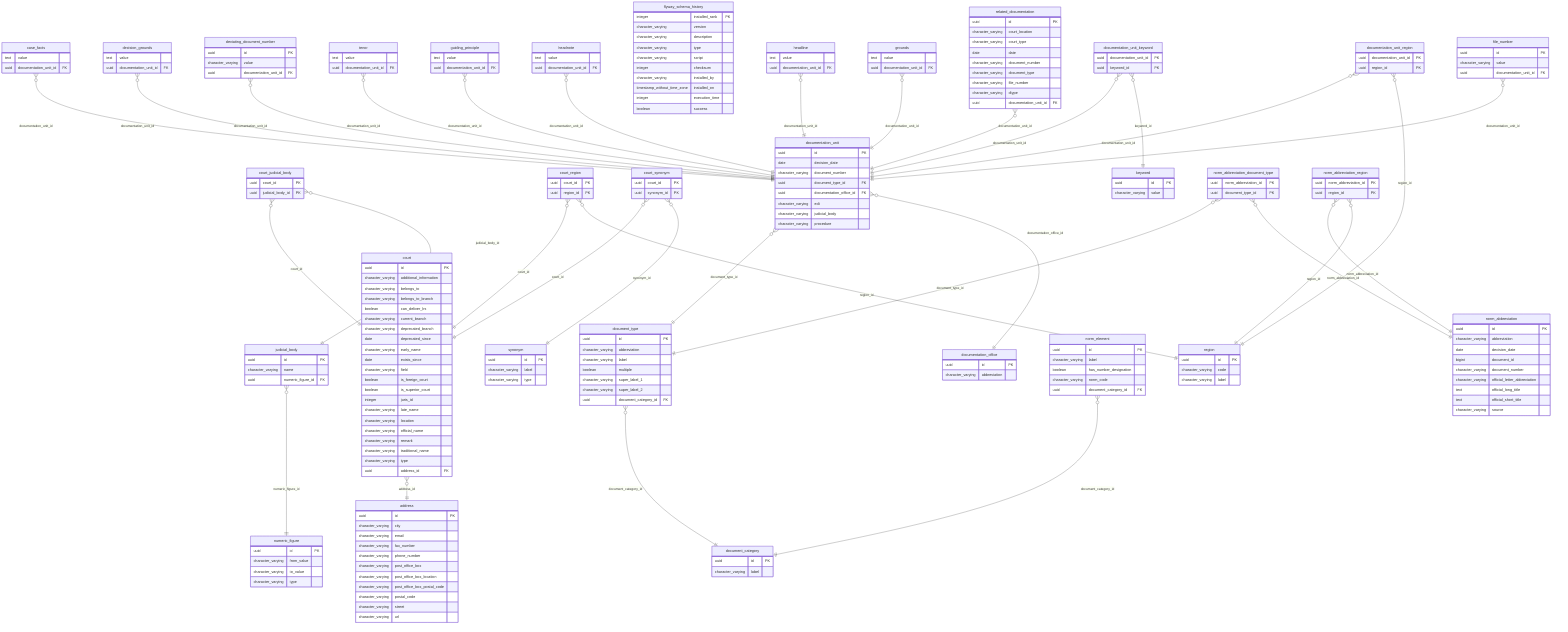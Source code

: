 erDiagram
    address {
        uuid id PK
        character_varying city 
        character_varying email 
        character_varying fax_number 
        character_varying phone_number 
        character_varying post_office_box 
        character_varying post_office_box_location 
        character_varying post_office_box_postal_code 
        character_varying postal_code 
        character_varying street 
        character_varying url 
    }

    case_facts {
        text value 
        uuid documentation_unit_id FK
    }

    court {
        uuid id PK
        character_varying additional_information 
        character_varying belongs_to 
        character_varying belongs_to_branch 
        boolean can_deliver_lrs 
        character_varying current_branch 
        character_varying deprecated_branch 
        date deprecated_since 
        character_varying early_name 
        date exists_since 
        character_varying field 
        boolean is_foreign_court 
        boolean is_superior_court 
        integer juris_id 
        character_varying late_name 
        character_varying location 
        character_varying official_name 
        character_varying remark 
        character_varying traditional_name 
        character_varying type 
        uuid address_id FK
    }

    court_judicial_body {
        uuid court_id PK
        uuid judicial_body_id PK
    }

    court_region {
        uuid court_id PK
        uuid region_id PK
    }

    court_synonym {
        uuid court_id PK
        uuid synonym_id PK
    }

    decision_grounds {
        text value 
        uuid documentation_unit_id FK
    }

    deviating_document_number {
        uuid id PK
        character_varying value 
        uuid documentation_unit_id FK
    }

    document_category {
        uuid id PK
        character_varying label 
    }

    document_type {
        uuid id PK
        character_varying abbreviation 
        character_varying label 
        boolean multiple 
        character_varying super_label_1 
        character_varying super_label_2 
        uuid document_category_id FK
    }

    documentation_office {
        uuid id PK
        character_varying abbreviation 
    }

    documentation_unit {
        uuid id PK
        date decision_date 
        character_varying document_number 
        uuid document_type_id FK
        uuid documentation_office_id FK
        character_varying ecli 
        character_varying judicial_body 
        character_varying procedure 
    }

    documentation_unit_keyword {
        uuid documentation_unit_id PK
        uuid keyword_id PK
    }

    documentation_unit_region {
        uuid documentation_unit_id PK
        uuid region_id PK
    }

    file_number {
        uuid id PK
        character_varying value 
        uuid documentation_unit_id FK
    }

    flyway_schema_history {
        integer installed_rank PK
        character_varying version 
        character_varying description 
        character_varying type 
        character_varying script 
        integer checksum 
        character_varying installed_by 
        timestamp_without_time_zone installed_on 
        integer execution_time 
        boolean success 
    }

    grounds {
        text value 
        uuid documentation_unit_id FK
    }

    guiding_principle {
        text value 
        uuid documentation_unit_id FK
    }

    headline {
        text value 
        uuid documentation_unit_id FK
    }

    headnote {
        text value 
        uuid documentation_unit_id FK
    }

    judicial_body {
        uuid id PK
        character_varying name 
        uuid numeric_figure_id FK
    }

    keyword {
        uuid id PK
        character_varying value 
    }

    norm_abbreviation {
        uuid id PK
        character_varying abbreviation 
        date decision_date 
        bigint document_id 
        character_varying document_number 
        character_varying official_letter_abbreviation 
        text official_long_title 
        text official_short_title 
        character_varying source 
    }

    norm_abbreviation_document_type {
        uuid norm_abbreviation_id PK
        uuid document_type_id PK
    }

    norm_abbreviation_region {
        uuid norm_abbreviation_id PK
        uuid region_id PK
    }

    norm_element {
        uuid id PK
        character_varying label 
        boolean has_number_designation 
        character_varying norm_code 
        uuid document_category_id FK
    }

    numeric_figure {
        uuid id PK
        character_varying from_value 
        character_varying to_value 
        character_varying type 
    }

    region {
        uuid id PK
        character_varying code 
        character_varying label 
    }

    related_documentation {
        uuid id PK
        character_varying court_location 
        character_varying court_type 
        date date 
        character_varying document_number 
        character_varying document_type 
        character_varying file_number 
        character_varying dtype 
        uuid documentation_unit_id FK
    }

    synonym {
        uuid id PK
        character_varying label 
        character_varying type 
    }

    tenor {
        text value 
        uuid documentation_unit_id FK
    }

    court }o--|| address : "address_id"
    case_facts }o--|| documentation_unit : "documentation_unit_id"
    court_synonym }o--|| court : "court_id"
    court_region }o--|| court : "court_id"
    court_judicial_body }o--|| court : "court_id"
    court_judicial_body }o--|| judicial_body : "judicial_body_id"
    court_region }o--|| region : "region_id"
    court_synonym }o--|| synonym : "synonym_id"
    decision_grounds }o--|| documentation_unit : "documentation_unit_id"
    deviating_document_number }o--|| documentation_unit : "documentation_unit_id"
    norm_element }o--|| document_category : "document_category_id"
    document_type }o--|| document_category : "document_category_id"
    norm_abbreviation_document_type }o--|| document_type : "document_type_id"
    documentation_unit }o--|| document_type : "document_type_id"
    documentation_unit }o--|| documentation_office : "documentation_office_id"
    tenor }o--|| documentation_unit : "documentation_unit_id"
    guiding_principle }o--|| documentation_unit : "documentation_unit_id"
    headnote }o--|| documentation_unit : "documentation_unit_id"
    headline }o--|| documentation_unit : "documentation_unit_id"
    grounds }o--|| documentation_unit : "documentation_unit_id"
    related_documentation }o--|| documentation_unit : "documentation_unit_id"
    documentation_unit_region }o--|| documentation_unit : "documentation_unit_id"
    documentation_unit_keyword }o--|| documentation_unit : "documentation_unit_id"
    file_number }o--|| documentation_unit : "documentation_unit_id"
    documentation_unit_keyword }o--|| keyword : "keyword_id"
    documentation_unit_region }o--|| region : "region_id"
    judicial_body }o--|| numeric_figure : "numeric_figure_id"
    norm_abbreviation_document_type }o--|| norm_abbreviation : "norm_abbreviation_id"
    norm_abbreviation_region }o--|| norm_abbreviation : "norm_abbreviation_id"
    norm_abbreviation_region }o--|| region : "region_id"